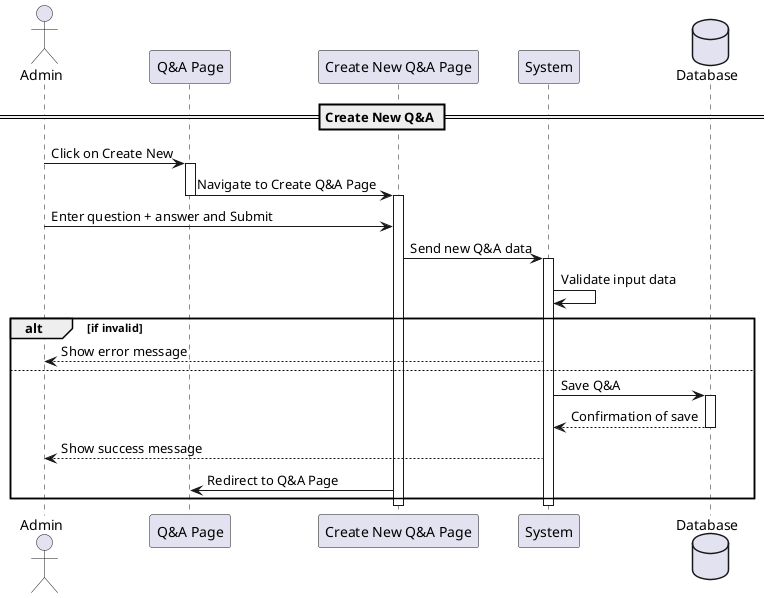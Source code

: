 @startuml
actor Admin
participant "Q&A Page" as QAPage
participant "Create New Q&A Page" as CreateNewQAPage
participant System
database Database

== Create New Q&A ==
Admin -> QAPage : Click on Create New
activate QAPage
QAPage -> CreateNewQAPage : Navigate to Create Q&A Page
deactivate QAPage

activate CreateNewQAPage
Admin -> CreateNewQAPage : Enter question + answer and Submit
CreateNewQAPage -> System : Send new Q&A data
activate System
System -> System : Validate input data

alt if invalid
    System --> Admin : Show error message
else
    System -> Database : Save Q&A
    activate Database
    Database --> System : Confirmation of save
    deactivate Database
    System --> Admin : Show success message
    CreateNewQAPage -> QAPage : Redirect to Q&A Page
end
deactivate System
deactivate CreateNewQAPage
@enduml
